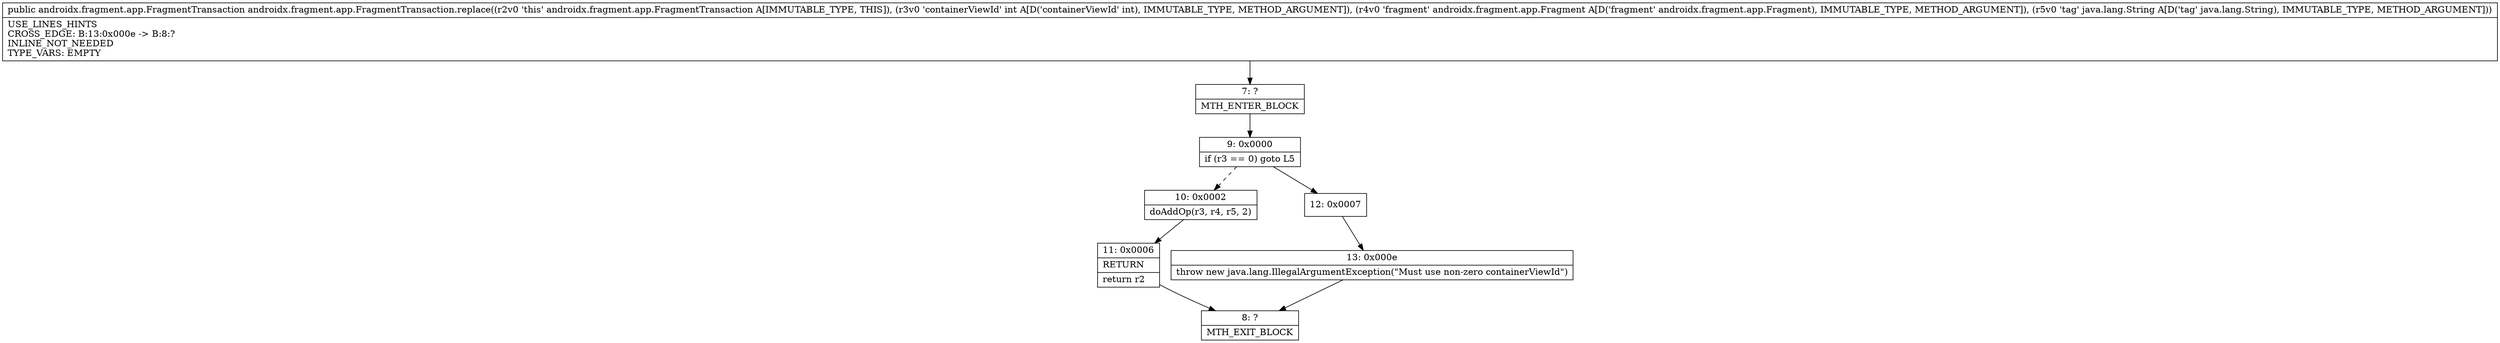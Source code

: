 digraph "CFG forandroidx.fragment.app.FragmentTransaction.replace(ILandroidx\/fragment\/app\/Fragment;Ljava\/lang\/String;)Landroidx\/fragment\/app\/FragmentTransaction;" {
Node_7 [shape=record,label="{7\:\ ?|MTH_ENTER_BLOCK\l}"];
Node_9 [shape=record,label="{9\:\ 0x0000|if (r3 == 0) goto L5\l}"];
Node_10 [shape=record,label="{10\:\ 0x0002|doAddOp(r3, r4, r5, 2)\l}"];
Node_11 [shape=record,label="{11\:\ 0x0006|RETURN\l|return r2\l}"];
Node_8 [shape=record,label="{8\:\ ?|MTH_EXIT_BLOCK\l}"];
Node_12 [shape=record,label="{12\:\ 0x0007}"];
Node_13 [shape=record,label="{13\:\ 0x000e|throw new java.lang.IllegalArgumentException(\"Must use non\-zero containerViewId\")\l}"];
MethodNode[shape=record,label="{public androidx.fragment.app.FragmentTransaction androidx.fragment.app.FragmentTransaction.replace((r2v0 'this' androidx.fragment.app.FragmentTransaction A[IMMUTABLE_TYPE, THIS]), (r3v0 'containerViewId' int A[D('containerViewId' int), IMMUTABLE_TYPE, METHOD_ARGUMENT]), (r4v0 'fragment' androidx.fragment.app.Fragment A[D('fragment' androidx.fragment.app.Fragment), IMMUTABLE_TYPE, METHOD_ARGUMENT]), (r5v0 'tag' java.lang.String A[D('tag' java.lang.String), IMMUTABLE_TYPE, METHOD_ARGUMENT]))  | USE_LINES_HINTS\lCROSS_EDGE: B:13:0x000e \-\> B:8:?\lINLINE_NOT_NEEDED\lTYPE_VARS: EMPTY\l}"];
MethodNode -> Node_7;Node_7 -> Node_9;
Node_9 -> Node_10[style=dashed];
Node_9 -> Node_12;
Node_10 -> Node_11;
Node_11 -> Node_8;
Node_12 -> Node_13;
Node_13 -> Node_8;
}

